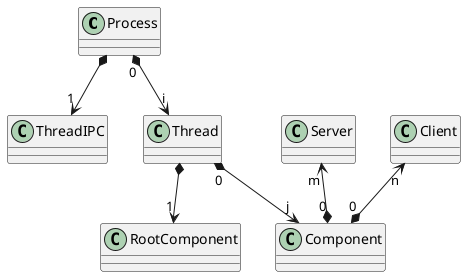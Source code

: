 @startuml carpc_application



Process *--> "1" ThreadIPC
Process "0" *--> "i" Thread

Thread *--> "1" RootComponent
Thread "0" *--> "j" Component

Server "m" <--* "0" Component
Client "n" <--* "0" Component



@enduml
